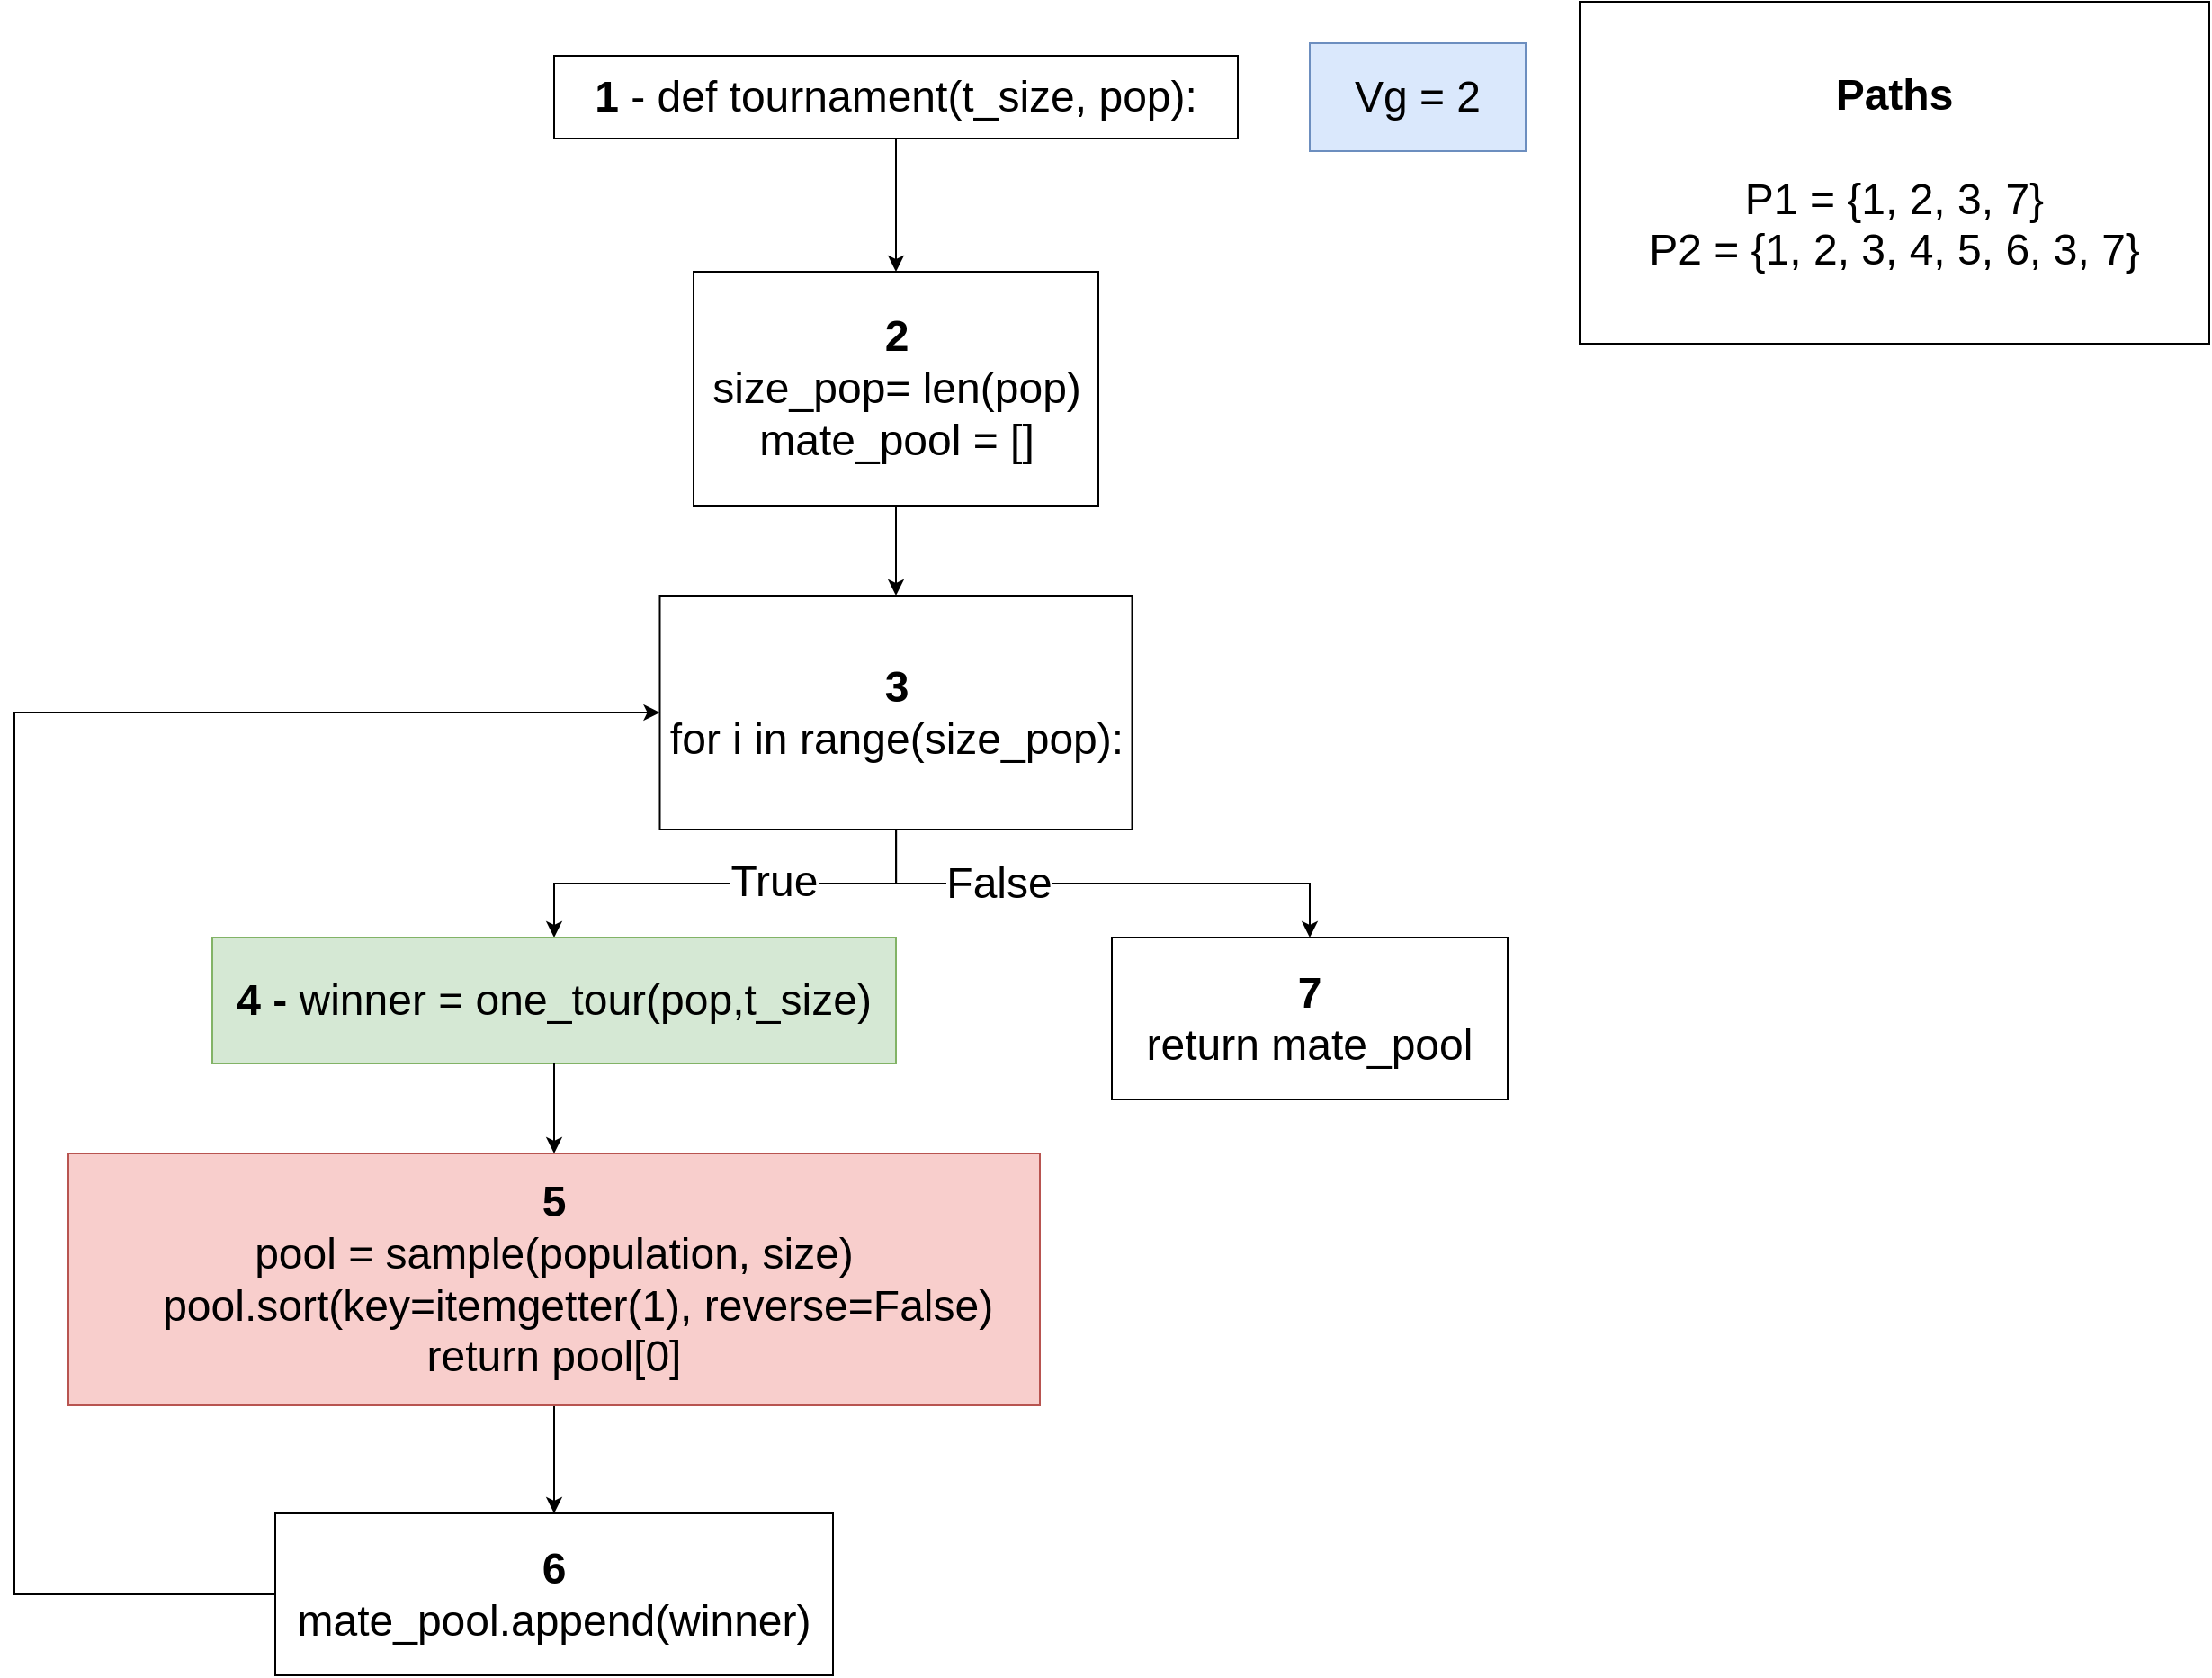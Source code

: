 <mxfile version="14.5.1" type="device"><diagram id="0EN60TuZFVT5b-0pqZKy" name="Page-1"><mxGraphModel dx="2997" dy="1275" grid="1" gridSize="10" guides="1" tooltips="1" connect="1" arrows="1" fold="1" page="1" pageScale="1" pageWidth="827" pageHeight="1169" math="0" shadow="0"><root><mxCell id="0"/><mxCell id="1" parent="0"/><mxCell id="FRKGlwHO5bxEFx_OvHHs-11" style="edgeStyle=orthogonalEdgeStyle;rounded=0;orthogonalLoop=1;jettySize=auto;html=1;entryX=0.5;entryY=0;entryDx=0;entryDy=0;" parent="1" source="FRKGlwHO5bxEFx_OvHHs-8" target="FRKGlwHO5bxEFx_OvHHs-10" edge="1"><mxGeometry relative="1" as="geometry"/></mxCell><mxCell id="FRKGlwHO5bxEFx_OvHHs-8" value="&lt;div style=&quot;font-size: 24px&quot;&gt;&lt;b&gt;&lt;br&gt;&lt;/b&gt;&lt;/div&gt;&lt;div style=&quot;font-size: 24px&quot;&gt;&lt;b&gt;1&amp;nbsp;&lt;/b&gt;-&amp;nbsp;def tournament(t_size, pop):&lt;/div&gt;&lt;div style=&quot;font-size: 24px&quot;&gt;&lt;br&gt;&lt;/div&gt;" style="rounded=0;whiteSpace=wrap;html=1;align=center;" parent="1" vertex="1"><mxGeometry x="270" y="440" width="380" height="46" as="geometry"/></mxCell><mxCell id="K_zM9HKjlWmJX87ftGqR-2" style="edgeStyle=orthogonalEdgeStyle;rounded=0;orthogonalLoop=1;jettySize=auto;html=1;entryX=0.5;entryY=0;entryDx=0;entryDy=0;" edge="1" parent="1" source="FRKGlwHO5bxEFx_OvHHs-10" target="K_zM9HKjlWmJX87ftGqR-1"><mxGeometry relative="1" as="geometry"/></mxCell><mxCell id="FRKGlwHO5bxEFx_OvHHs-10" value="&lt;div style=&quot;font-size: 24px&quot;&gt;&lt;b&gt;2&lt;/b&gt;&lt;/div&gt;&lt;div&gt;&lt;div&gt;&lt;span style=&quot;font-size: 24px&quot;&gt;size_pop= len(pop)&lt;/span&gt;&lt;/div&gt;&lt;div&gt;&lt;span style=&quot;font-size: 24px&quot;&gt;mate_pool = []&lt;/span&gt;&lt;/div&gt;&lt;/div&gt;" style="rounded=0;whiteSpace=wrap;html=1;align=center;" parent="1" vertex="1"><mxGeometry x="347.5" y="560" width="225" height="130" as="geometry"/></mxCell><mxCell id="K_zM9HKjlWmJX87ftGqR-4" style="edgeStyle=orthogonalEdgeStyle;rounded=0;orthogonalLoop=1;jettySize=auto;html=1;" edge="1" parent="1" source="K_zM9HKjlWmJX87ftGqR-1" target="K_zM9HKjlWmJX87ftGqR-3"><mxGeometry relative="1" as="geometry"/></mxCell><mxCell id="K_zM9HKjlWmJX87ftGqR-5" value="True" style="edgeLabel;html=1;align=center;verticalAlign=middle;resizable=0;points=[];fontSize=24;" vertex="1" connectable="0" parent="K_zM9HKjlWmJX87ftGqR-4"><mxGeometry x="-0.213" y="-1" relative="1" as="geometry"><mxPoint as="offset"/></mxGeometry></mxCell><mxCell id="K_zM9HKjlWmJX87ftGqR-15" style="edgeStyle=orthogonalEdgeStyle;rounded=0;orthogonalLoop=1;jettySize=auto;html=1;fontSize=24;entryX=0.5;entryY=0;entryDx=0;entryDy=0;" edge="1" parent="1" source="K_zM9HKjlWmJX87ftGqR-1" target="K_zM9HKjlWmJX87ftGqR-14"><mxGeometry relative="1" as="geometry"><Array as="points"><mxPoint x="460" y="900"/><mxPoint x="690" y="900"/></Array></mxGeometry></mxCell><mxCell id="K_zM9HKjlWmJX87ftGqR-16" value="False" style="edgeLabel;html=1;align=center;verticalAlign=middle;resizable=0;points=[];fontSize=24;" vertex="1" connectable="0" parent="K_zM9HKjlWmJX87ftGqR-15"><mxGeometry x="-0.402" y="-5" relative="1" as="geometry"><mxPoint y="-5" as="offset"/></mxGeometry></mxCell><mxCell id="K_zM9HKjlWmJX87ftGqR-1" value="&lt;div style=&quot;font-size: 24px&quot;&gt;&lt;b&gt;3&lt;/b&gt;&lt;/div&gt;&lt;div&gt;&lt;span style=&quot;font-size: 24px&quot;&gt;for i in range(size_pop):&lt;/span&gt;&lt;br&gt;&lt;/div&gt;" style="rounded=0;whiteSpace=wrap;html=1;align=center;" vertex="1" parent="1"><mxGeometry x="328.75" y="740" width="262.5" height="130" as="geometry"/></mxCell><mxCell id="K_zM9HKjlWmJX87ftGqR-3" value="&lt;div style=&quot;font-size: 24px&quot;&gt;&lt;b&gt;4 -&amp;nbsp;&lt;/b&gt;&lt;span&gt;winner = one_tour(pop,t_size)&lt;/span&gt;&lt;/div&gt;" style="rounded=0;whiteSpace=wrap;html=1;align=center;fillColor=#d5e8d4;strokeColor=#82b366;" vertex="1" parent="1"><mxGeometry x="80" y="930" width="380" height="70" as="geometry"/></mxCell><mxCell id="K_zM9HKjlWmJX87ftGqR-6" style="edgeStyle=orthogonalEdgeStyle;rounded=0;orthogonalLoop=1;jettySize=auto;html=1;exitX=0.5;exitY=1;exitDx=0;exitDy=0;" edge="1" parent="1" source="K_zM9HKjlWmJX87ftGqR-3" target="K_zM9HKjlWmJX87ftGqR-8"><mxGeometry relative="1" as="geometry"><mxPoint x="260" y="1110" as="sourcePoint"/></mxGeometry></mxCell><mxCell id="K_zM9HKjlWmJX87ftGqR-12" style="edgeStyle=orthogonalEdgeStyle;rounded=0;orthogonalLoop=1;jettySize=auto;html=1;fontSize=24;" edge="1" parent="1" source="K_zM9HKjlWmJX87ftGqR-8" target="K_zM9HKjlWmJX87ftGqR-11"><mxGeometry relative="1" as="geometry"/></mxCell><mxCell id="K_zM9HKjlWmJX87ftGqR-8" value="&lt;div style=&quot;font-size: 24px&quot;&gt;&lt;b&gt;5&lt;/b&gt;&lt;/div&gt;&lt;div&gt;&lt;div&gt;&lt;span style=&quot;font-size: 24px&quot;&gt;pool = sample(population, size)&lt;/span&gt;&lt;/div&gt;&lt;div&gt;&lt;span style=&quot;font-size: 24px&quot;&gt;&amp;nbsp; &amp;nbsp; pool.sort(key=itemgetter(1), reverse=False)&lt;/span&gt;&lt;/div&gt;&lt;div&gt;&lt;span style=&quot;font-size: 24px&quot;&gt;return pool[0]&lt;/span&gt;&lt;/div&gt;&lt;/div&gt;" style="rounded=0;whiteSpace=wrap;html=1;align=center;fillColor=#f8cecc;strokeColor=#b85450;" vertex="1" parent="1"><mxGeometry y="1050" width="540" height="140" as="geometry"/></mxCell><mxCell id="K_zM9HKjlWmJX87ftGqR-13" style="edgeStyle=orthogonalEdgeStyle;rounded=0;orthogonalLoop=1;jettySize=auto;html=1;entryX=0;entryY=0.5;entryDx=0;entryDy=0;fontSize=24;" edge="1" parent="1" source="K_zM9HKjlWmJX87ftGqR-11" target="K_zM9HKjlWmJX87ftGqR-1"><mxGeometry relative="1" as="geometry"><Array as="points"><mxPoint x="-30" y="1295"/><mxPoint x="-30" y="805"/></Array></mxGeometry></mxCell><mxCell id="K_zM9HKjlWmJX87ftGqR-11" value="&lt;div style=&quot;font-size: 24px&quot;&gt;&lt;b&gt;6&lt;/b&gt;&lt;/div&gt;&lt;div&gt;&lt;span style=&quot;font-size: 24px&quot;&gt;mate_pool.append(winner)&lt;/span&gt;&lt;br&gt;&lt;/div&gt;" style="rounded=0;whiteSpace=wrap;html=1;align=center;" vertex="1" parent="1"><mxGeometry x="115" y="1250" width="310" height="90" as="geometry"/></mxCell><mxCell id="K_zM9HKjlWmJX87ftGqR-14" value="&lt;div style=&quot;font-size: 24px&quot;&gt;&lt;b&gt;7&lt;/b&gt;&lt;/div&gt;&lt;span style=&quot;font-size: 24px&quot;&gt;return mate_pool&lt;br&gt;&lt;/span&gt;" style="rounded=0;whiteSpace=wrap;html=1;align=center;" vertex="1" parent="1"><mxGeometry x="580" y="930" width="220" height="90" as="geometry"/></mxCell><mxCell id="K_zM9HKjlWmJX87ftGqR-17" value="&lt;p style=&quot;margin-top: 0pt ; margin-bottom: 0pt ; margin-left: 0in ; text-align: left ; direction: ltr ; unicode-bidi: embed ; word-break: normal&quot;&gt;&lt;span style=&quot;font-size: 24px ; text-align: center&quot;&gt;Vg = 2&lt;/span&gt;&lt;br&gt;&lt;/p&gt;" style="rounded=0;whiteSpace=wrap;html=1;fillColor=#dae8fc;strokeColor=#6c8ebf;" vertex="1" parent="1"><mxGeometry x="690" y="433" width="120" height="60" as="geometry"/></mxCell><mxCell id="K_zM9HKjlWmJX87ftGqR-19" value="&lt;div style=&quot;font-size: 24px&quot;&gt;&lt;div&gt;&lt;b&gt;Paths&lt;/b&gt;&lt;/div&gt;&lt;div&gt;&lt;b&gt;&lt;br&gt;&lt;/b&gt;&lt;/div&gt;&lt;div&gt;P1 = {1, 2, 3, 7}&lt;/div&gt;&lt;div&gt;P2 = {1, 2, 3, 4, 5, 6, 3, 7&lt;span&gt;}&lt;/span&gt;&lt;/div&gt;&lt;/div&gt;" style="rounded=0;whiteSpace=wrap;html=1;align=center;" vertex="1" parent="1"><mxGeometry x="840" y="410" width="350" height="190" as="geometry"/></mxCell></root></mxGraphModel></diagram></mxfile>